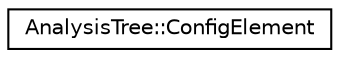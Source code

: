 digraph "Graphical Class Hierarchy"
{
  edge [fontname="Helvetica",fontsize="10",labelfontname="Helvetica",labelfontsize="10"];
  node [fontname="Helvetica",fontsize="10",shape=record];
  rankdir="LR";
  Node1 [label="AnalysisTree::ConfigElement",height=0.2,width=0.4,color="black", fillcolor="white", style="filled",URL="$de/d87/structAnalysisTree_1_1ConfigElement.html"];
}
